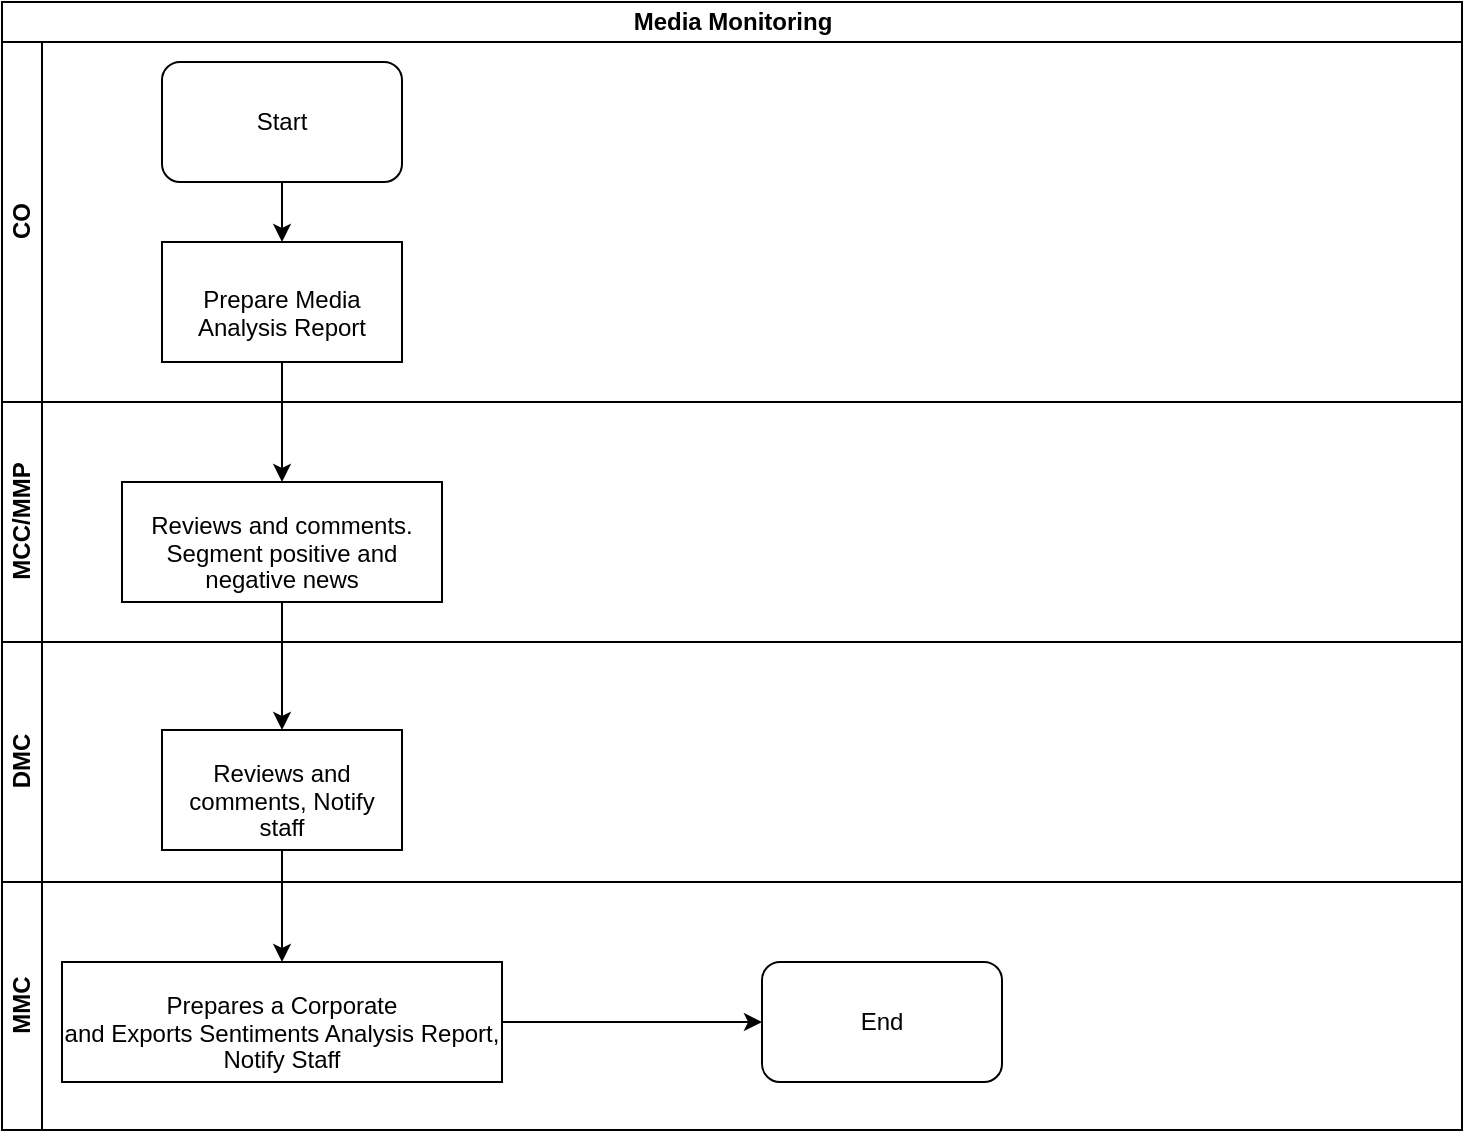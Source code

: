 <mxfile version="13.6.5" type="github">
  <diagram id="nH6XnGuxbobcNnb5yJCy" name="Page-1">
    <mxGraphModel dx="1038" dy="547" grid="1" gridSize="10" guides="1" tooltips="1" connect="1" arrows="1" fold="1" page="1" pageScale="1" pageWidth="1169" pageHeight="827" math="0" shadow="0">
      <root>
        <mxCell id="0" />
        <mxCell id="1" parent="0" />
        <mxCell id="tyI7mjYZsVbXrDO1z9M8-1" value="Media Monitoring" style="swimlane;html=1;childLayout=stackLayout;resizeParent=1;resizeParentMax=0;horizontal=1;startSize=20;horizontalStack=0;" vertex="1" parent="1">
          <mxGeometry x="40" y="50" width="730" height="564" as="geometry" />
        </mxCell>
        <mxCell id="tyI7mjYZsVbXrDO1z9M8-2" value="CO" style="swimlane;html=1;startSize=20;horizontal=0;" vertex="1" parent="tyI7mjYZsVbXrDO1z9M8-1">
          <mxGeometry y="20" width="730" height="180" as="geometry" />
        </mxCell>
        <mxCell id="tyI7mjYZsVbXrDO1z9M8-6" value="Start" style="rounded=1;whiteSpace=wrap;html=1;" vertex="1" parent="tyI7mjYZsVbXrDO1z9M8-2">
          <mxGeometry x="80" y="10" width="120" height="60" as="geometry" />
        </mxCell>
        <mxCell id="tyI7mjYZsVbXrDO1z9M8-8" value="&lt;br/&gt;&lt;p style=&quot;margin-bottom: 0in ; line-height: 115%&quot;&gt;Prepare Media&lt;br/&gt;Analysis Report&lt;/p&gt;&lt;br/&gt;" style="rounded=0;whiteSpace=wrap;html=1;" vertex="1" parent="tyI7mjYZsVbXrDO1z9M8-2">
          <mxGeometry x="80" y="100" width="120" height="60" as="geometry" />
        </mxCell>
        <mxCell id="tyI7mjYZsVbXrDO1z9M8-3" value="MCC/MMP" style="swimlane;html=1;startSize=20;horizontal=0;" vertex="1" parent="tyI7mjYZsVbXrDO1z9M8-1">
          <mxGeometry y="200" width="730" height="120" as="geometry" />
        </mxCell>
        <mxCell id="tyI7mjYZsVbXrDO1z9M8-16" value="&lt;br/&gt;&lt;p style=&quot;margin-bottom: 0in ; line-height: 115%&quot;&gt;Reviews and comments. Segment positive and&lt;br/&gt;negative news&lt;/p&gt;&lt;br/&gt;" style="whiteSpace=wrap;html=1;rounded=0;" vertex="1" parent="tyI7mjYZsVbXrDO1z9M8-3">
          <mxGeometry x="60" y="40" width="160" height="60" as="geometry" />
        </mxCell>
        <mxCell id="tyI7mjYZsVbXrDO1z9M8-4" value="DMC" style="swimlane;html=1;startSize=20;horizontal=0;" vertex="1" parent="tyI7mjYZsVbXrDO1z9M8-1">
          <mxGeometry y="320" width="730" height="120" as="geometry" />
        </mxCell>
        <mxCell id="tyI7mjYZsVbXrDO1z9M8-20" value="&lt;br/&gt;&lt;p style=&quot;margin-bottom: 0in ; line-height: 115%&quot;&gt;Reviews and comments, Notify staff&lt;/p&gt;&lt;br/&gt;" style="whiteSpace=wrap;html=1;rounded=0;" vertex="1" parent="tyI7mjYZsVbXrDO1z9M8-4">
          <mxGeometry x="80" y="44" width="120" height="60" as="geometry" />
        </mxCell>
        <mxCell id="tyI7mjYZsVbXrDO1z9M8-15" value="MMC" style="swimlane;html=1;startSize=20;horizontal=0;" vertex="1" parent="tyI7mjYZsVbXrDO1z9M8-1">
          <mxGeometry y="440" width="730" height="124" as="geometry" />
        </mxCell>
        <mxCell id="tyI7mjYZsVbXrDO1z9M8-24" value="End" style="rounded=1;whiteSpace=wrap;html=1;" vertex="1" parent="tyI7mjYZsVbXrDO1z9M8-15">
          <mxGeometry x="380" y="40" width="120" height="60" as="geometry" />
        </mxCell>
        <mxCell id="tyI7mjYZsVbXrDO1z9M8-22" value="&lt;br/&gt;&lt;p style=&quot;margin-bottom: 0in ; line-height: 115%&quot;&gt;Prepares a Corporate&lt;br/&gt;and Exports Sentiments Analysis Report, Notify Staff&lt;/p&gt;&lt;br/&gt;" style="whiteSpace=wrap;html=1;rounded=0;" vertex="1" parent="tyI7mjYZsVbXrDO1z9M8-15">
          <mxGeometry x="30" y="40" width="220" height="60" as="geometry" />
        </mxCell>
        <mxCell id="tyI7mjYZsVbXrDO1z9M8-17" value="" style="edgeStyle=orthogonalEdgeStyle;rounded=0;orthogonalLoop=1;jettySize=auto;html=1;" edge="1" parent="tyI7mjYZsVbXrDO1z9M8-1" source="tyI7mjYZsVbXrDO1z9M8-8" target="tyI7mjYZsVbXrDO1z9M8-16">
          <mxGeometry relative="1" as="geometry" />
        </mxCell>
        <mxCell id="tyI7mjYZsVbXrDO1z9M8-21" value="" style="edgeStyle=orthogonalEdgeStyle;rounded=0;orthogonalLoop=1;jettySize=auto;html=1;" edge="1" parent="tyI7mjYZsVbXrDO1z9M8-1" source="tyI7mjYZsVbXrDO1z9M8-16" target="tyI7mjYZsVbXrDO1z9M8-20">
          <mxGeometry relative="1" as="geometry" />
        </mxCell>
        <mxCell id="tyI7mjYZsVbXrDO1z9M8-23" value="" style="edgeStyle=orthogonalEdgeStyle;rounded=0;orthogonalLoop=1;jettySize=auto;html=1;" edge="1" parent="tyI7mjYZsVbXrDO1z9M8-1" source="tyI7mjYZsVbXrDO1z9M8-20" target="tyI7mjYZsVbXrDO1z9M8-22">
          <mxGeometry relative="1" as="geometry" />
        </mxCell>
        <mxCell id="tyI7mjYZsVbXrDO1z9M8-19" value="" style="edgeStyle=orthogonalEdgeStyle;rounded=0;orthogonalLoop=1;jettySize=auto;html=1;" edge="1" parent="1" source="tyI7mjYZsVbXrDO1z9M8-6">
          <mxGeometry relative="1" as="geometry">
            <mxPoint x="180" y="170" as="targetPoint" />
          </mxGeometry>
        </mxCell>
        <mxCell id="tyI7mjYZsVbXrDO1z9M8-26" value="" style="edgeStyle=orthogonalEdgeStyle;rounded=0;orthogonalLoop=1;jettySize=auto;html=1;" edge="1" parent="1" source="tyI7mjYZsVbXrDO1z9M8-22">
          <mxGeometry relative="1" as="geometry">
            <mxPoint x="420" y="560" as="targetPoint" />
          </mxGeometry>
        </mxCell>
      </root>
    </mxGraphModel>
  </diagram>
</mxfile>

